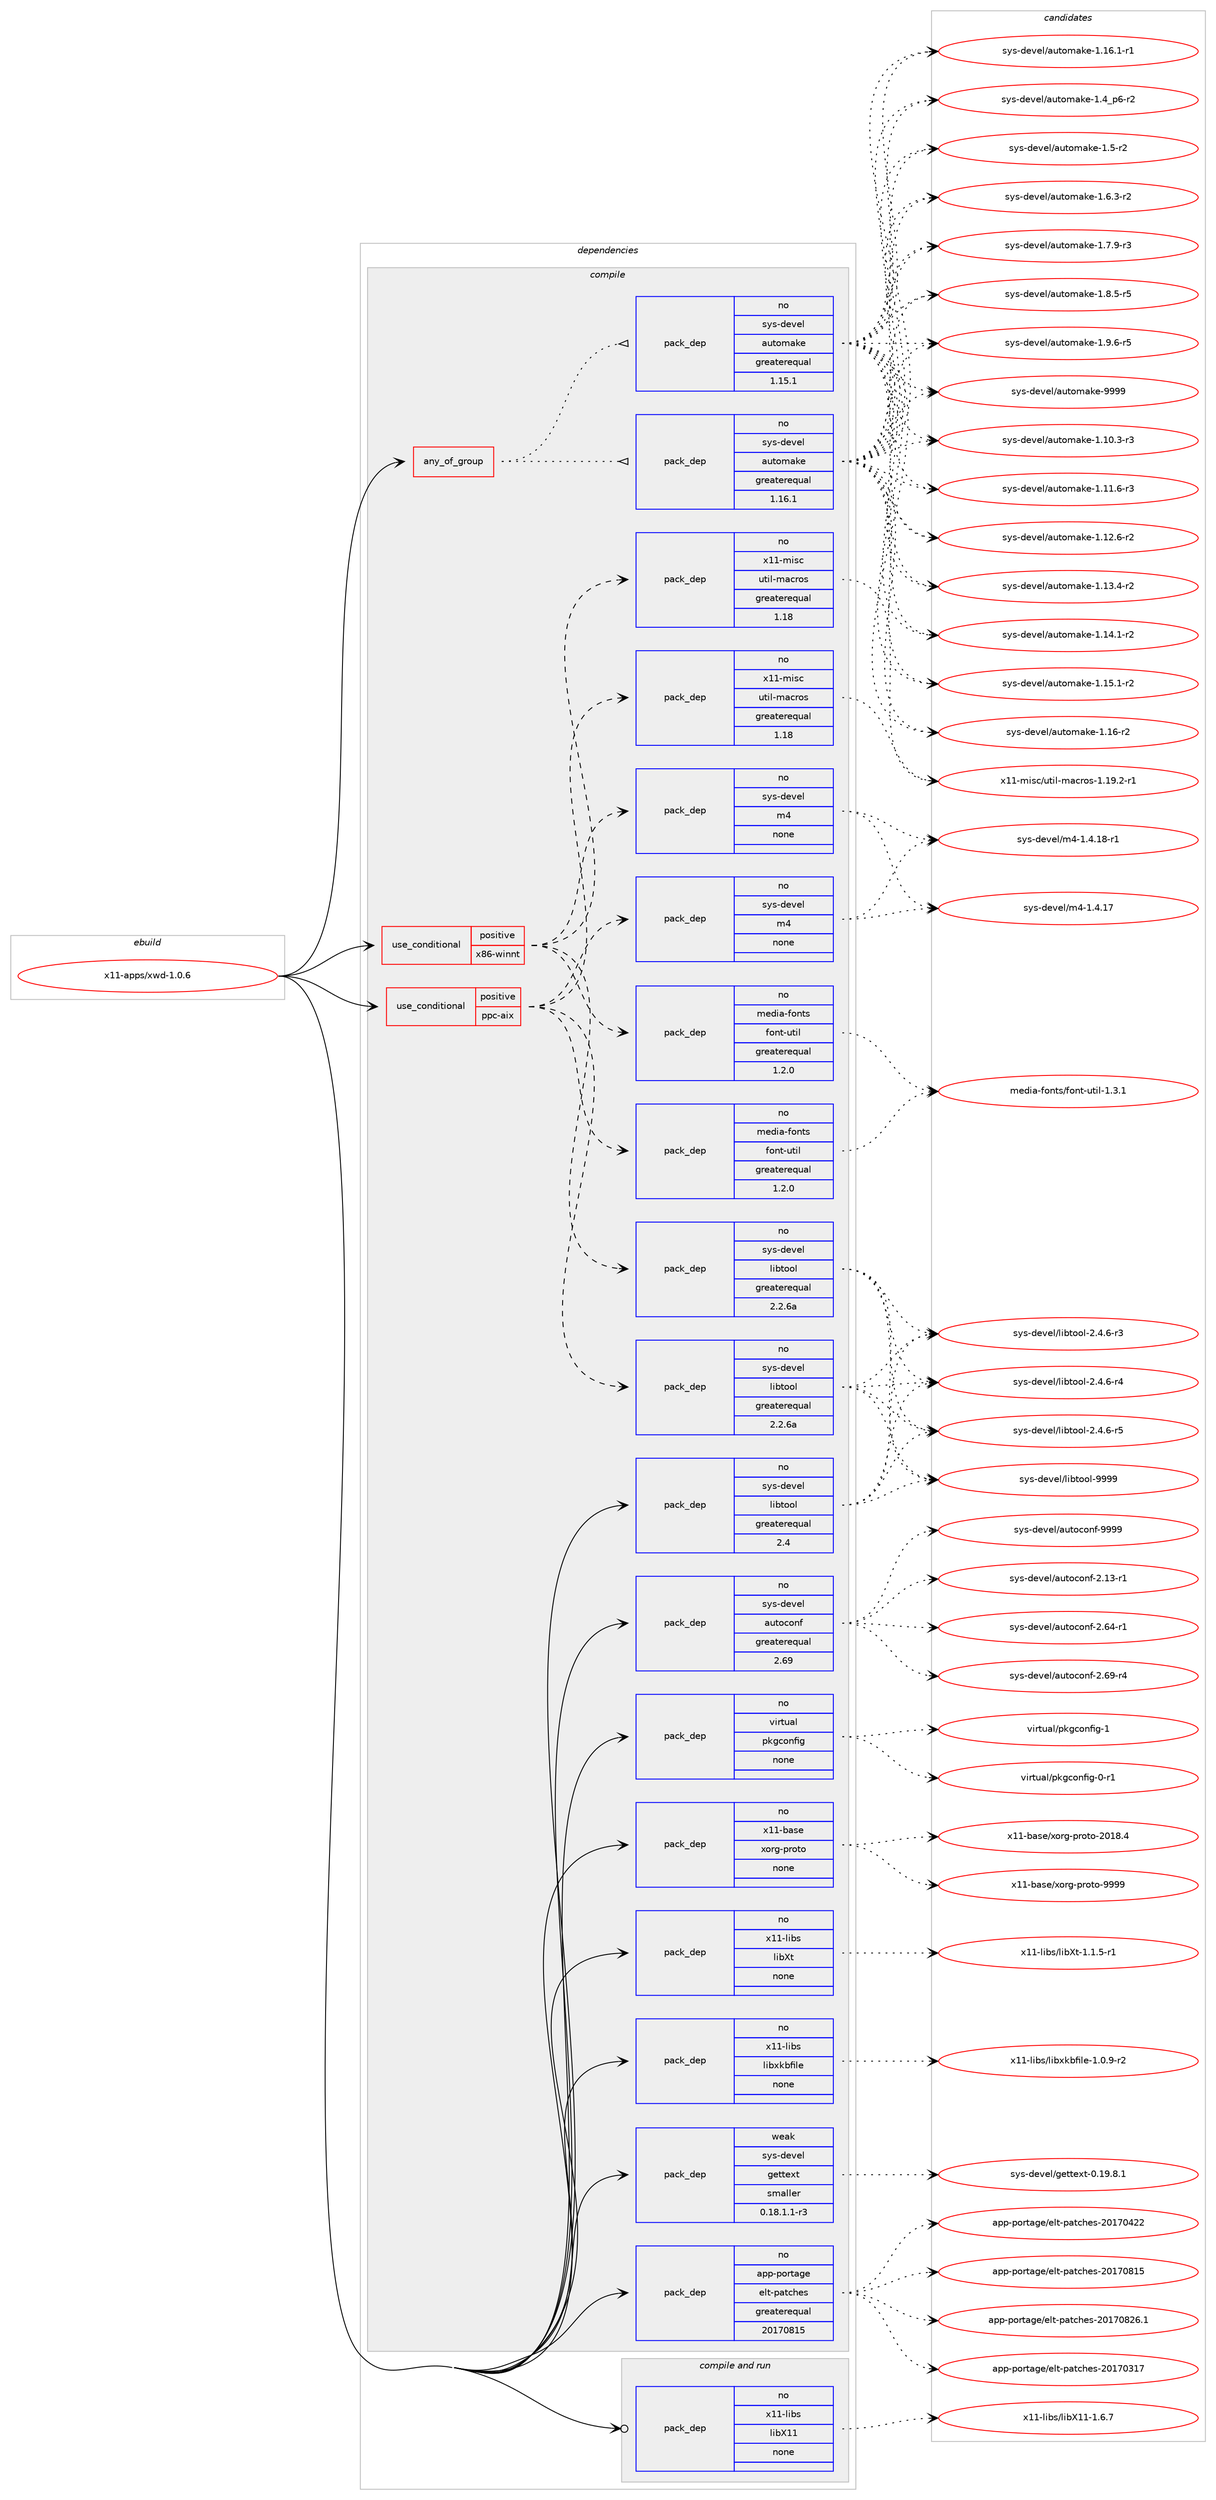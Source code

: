 digraph prolog {

# *************
# Graph options
# *************

newrank=true;
concentrate=true;
compound=true;
graph [rankdir=LR,fontname=Helvetica,fontsize=10,ranksep=1.5];#, ranksep=2.5, nodesep=0.2];
edge  [arrowhead=vee];
node  [fontname=Helvetica,fontsize=10];

# **********
# The ebuild
# **********

subgraph cluster_leftcol {
color=gray;
rank=same;
label=<<i>ebuild</i>>;
id [label="x11-apps/xwd-1.0.6", color=red, width=4, href="../x11-apps/xwd-1.0.6.svg"];
}

# ****************
# The dependencies
# ****************

subgraph cluster_midcol {
color=gray;
label=<<i>dependencies</i>>;
subgraph cluster_compile {
fillcolor="#eeeeee";
style=filled;
label=<<i>compile</i>>;
subgraph any28438 {
dependency1755898 [label=<<TABLE BORDER="0" CELLBORDER="1" CELLSPACING="0" CELLPADDING="4"><TR><TD CELLPADDING="10">any_of_group</TD></TR></TABLE>>, shape=none, color=red];subgraph pack1260948 {
dependency1755899 [label=<<TABLE BORDER="0" CELLBORDER="1" CELLSPACING="0" CELLPADDING="4" WIDTH="220"><TR><TD ROWSPAN="6" CELLPADDING="30">pack_dep</TD></TR><TR><TD WIDTH="110">no</TD></TR><TR><TD>sys-devel</TD></TR><TR><TD>automake</TD></TR><TR><TD>greaterequal</TD></TR><TR><TD>1.16.1</TD></TR></TABLE>>, shape=none, color=blue];
}
dependency1755898:e -> dependency1755899:w [weight=20,style="dotted",arrowhead="oinv"];
subgraph pack1260949 {
dependency1755900 [label=<<TABLE BORDER="0" CELLBORDER="1" CELLSPACING="0" CELLPADDING="4" WIDTH="220"><TR><TD ROWSPAN="6" CELLPADDING="30">pack_dep</TD></TR><TR><TD WIDTH="110">no</TD></TR><TR><TD>sys-devel</TD></TR><TR><TD>automake</TD></TR><TR><TD>greaterequal</TD></TR><TR><TD>1.15.1</TD></TR></TABLE>>, shape=none, color=blue];
}
dependency1755898:e -> dependency1755900:w [weight=20,style="dotted",arrowhead="oinv"];
}
id:e -> dependency1755898:w [weight=20,style="solid",arrowhead="vee"];
subgraph cond465509 {
dependency1755901 [label=<<TABLE BORDER="0" CELLBORDER="1" CELLSPACING="0" CELLPADDING="4"><TR><TD ROWSPAN="3" CELLPADDING="10">use_conditional</TD></TR><TR><TD>positive</TD></TR><TR><TD>ppc-aix</TD></TR></TABLE>>, shape=none, color=red];
subgraph pack1260950 {
dependency1755902 [label=<<TABLE BORDER="0" CELLBORDER="1" CELLSPACING="0" CELLPADDING="4" WIDTH="220"><TR><TD ROWSPAN="6" CELLPADDING="30">pack_dep</TD></TR><TR><TD WIDTH="110">no</TD></TR><TR><TD>sys-devel</TD></TR><TR><TD>libtool</TD></TR><TR><TD>greaterequal</TD></TR><TR><TD>2.2.6a</TD></TR></TABLE>>, shape=none, color=blue];
}
dependency1755901:e -> dependency1755902:w [weight=20,style="dashed",arrowhead="vee"];
subgraph pack1260951 {
dependency1755903 [label=<<TABLE BORDER="0" CELLBORDER="1" CELLSPACING="0" CELLPADDING="4" WIDTH="220"><TR><TD ROWSPAN="6" CELLPADDING="30">pack_dep</TD></TR><TR><TD WIDTH="110">no</TD></TR><TR><TD>sys-devel</TD></TR><TR><TD>m4</TD></TR><TR><TD>none</TD></TR><TR><TD></TD></TR></TABLE>>, shape=none, color=blue];
}
dependency1755901:e -> dependency1755903:w [weight=20,style="dashed",arrowhead="vee"];
subgraph pack1260952 {
dependency1755904 [label=<<TABLE BORDER="0" CELLBORDER="1" CELLSPACING="0" CELLPADDING="4" WIDTH="220"><TR><TD ROWSPAN="6" CELLPADDING="30">pack_dep</TD></TR><TR><TD WIDTH="110">no</TD></TR><TR><TD>x11-misc</TD></TR><TR><TD>util-macros</TD></TR><TR><TD>greaterequal</TD></TR><TR><TD>1.18</TD></TR></TABLE>>, shape=none, color=blue];
}
dependency1755901:e -> dependency1755904:w [weight=20,style="dashed",arrowhead="vee"];
subgraph pack1260953 {
dependency1755905 [label=<<TABLE BORDER="0" CELLBORDER="1" CELLSPACING="0" CELLPADDING="4" WIDTH="220"><TR><TD ROWSPAN="6" CELLPADDING="30">pack_dep</TD></TR><TR><TD WIDTH="110">no</TD></TR><TR><TD>media-fonts</TD></TR><TR><TD>font-util</TD></TR><TR><TD>greaterequal</TD></TR><TR><TD>1.2.0</TD></TR></TABLE>>, shape=none, color=blue];
}
dependency1755901:e -> dependency1755905:w [weight=20,style="dashed",arrowhead="vee"];
}
id:e -> dependency1755901:w [weight=20,style="solid",arrowhead="vee"];
subgraph cond465510 {
dependency1755906 [label=<<TABLE BORDER="0" CELLBORDER="1" CELLSPACING="0" CELLPADDING="4"><TR><TD ROWSPAN="3" CELLPADDING="10">use_conditional</TD></TR><TR><TD>positive</TD></TR><TR><TD>x86-winnt</TD></TR></TABLE>>, shape=none, color=red];
subgraph pack1260954 {
dependency1755907 [label=<<TABLE BORDER="0" CELLBORDER="1" CELLSPACING="0" CELLPADDING="4" WIDTH="220"><TR><TD ROWSPAN="6" CELLPADDING="30">pack_dep</TD></TR><TR><TD WIDTH="110">no</TD></TR><TR><TD>sys-devel</TD></TR><TR><TD>libtool</TD></TR><TR><TD>greaterequal</TD></TR><TR><TD>2.2.6a</TD></TR></TABLE>>, shape=none, color=blue];
}
dependency1755906:e -> dependency1755907:w [weight=20,style="dashed",arrowhead="vee"];
subgraph pack1260955 {
dependency1755908 [label=<<TABLE BORDER="0" CELLBORDER="1" CELLSPACING="0" CELLPADDING="4" WIDTH="220"><TR><TD ROWSPAN="6" CELLPADDING="30">pack_dep</TD></TR><TR><TD WIDTH="110">no</TD></TR><TR><TD>sys-devel</TD></TR><TR><TD>m4</TD></TR><TR><TD>none</TD></TR><TR><TD></TD></TR></TABLE>>, shape=none, color=blue];
}
dependency1755906:e -> dependency1755908:w [weight=20,style="dashed",arrowhead="vee"];
subgraph pack1260956 {
dependency1755909 [label=<<TABLE BORDER="0" CELLBORDER="1" CELLSPACING="0" CELLPADDING="4" WIDTH="220"><TR><TD ROWSPAN="6" CELLPADDING="30">pack_dep</TD></TR><TR><TD WIDTH="110">no</TD></TR><TR><TD>x11-misc</TD></TR><TR><TD>util-macros</TD></TR><TR><TD>greaterequal</TD></TR><TR><TD>1.18</TD></TR></TABLE>>, shape=none, color=blue];
}
dependency1755906:e -> dependency1755909:w [weight=20,style="dashed",arrowhead="vee"];
subgraph pack1260957 {
dependency1755910 [label=<<TABLE BORDER="0" CELLBORDER="1" CELLSPACING="0" CELLPADDING="4" WIDTH="220"><TR><TD ROWSPAN="6" CELLPADDING="30">pack_dep</TD></TR><TR><TD WIDTH="110">no</TD></TR><TR><TD>media-fonts</TD></TR><TR><TD>font-util</TD></TR><TR><TD>greaterequal</TD></TR><TR><TD>1.2.0</TD></TR></TABLE>>, shape=none, color=blue];
}
dependency1755906:e -> dependency1755910:w [weight=20,style="dashed",arrowhead="vee"];
}
id:e -> dependency1755906:w [weight=20,style="solid",arrowhead="vee"];
subgraph pack1260958 {
dependency1755911 [label=<<TABLE BORDER="0" CELLBORDER="1" CELLSPACING="0" CELLPADDING="4" WIDTH="220"><TR><TD ROWSPAN="6" CELLPADDING="30">pack_dep</TD></TR><TR><TD WIDTH="110">no</TD></TR><TR><TD>app-portage</TD></TR><TR><TD>elt-patches</TD></TR><TR><TD>greaterequal</TD></TR><TR><TD>20170815</TD></TR></TABLE>>, shape=none, color=blue];
}
id:e -> dependency1755911:w [weight=20,style="solid",arrowhead="vee"];
subgraph pack1260959 {
dependency1755912 [label=<<TABLE BORDER="0" CELLBORDER="1" CELLSPACING="0" CELLPADDING="4" WIDTH="220"><TR><TD ROWSPAN="6" CELLPADDING="30">pack_dep</TD></TR><TR><TD WIDTH="110">no</TD></TR><TR><TD>sys-devel</TD></TR><TR><TD>autoconf</TD></TR><TR><TD>greaterequal</TD></TR><TR><TD>2.69</TD></TR></TABLE>>, shape=none, color=blue];
}
id:e -> dependency1755912:w [weight=20,style="solid",arrowhead="vee"];
subgraph pack1260960 {
dependency1755913 [label=<<TABLE BORDER="0" CELLBORDER="1" CELLSPACING="0" CELLPADDING="4" WIDTH="220"><TR><TD ROWSPAN="6" CELLPADDING="30">pack_dep</TD></TR><TR><TD WIDTH="110">no</TD></TR><TR><TD>sys-devel</TD></TR><TR><TD>libtool</TD></TR><TR><TD>greaterequal</TD></TR><TR><TD>2.4</TD></TR></TABLE>>, shape=none, color=blue];
}
id:e -> dependency1755913:w [weight=20,style="solid",arrowhead="vee"];
subgraph pack1260961 {
dependency1755914 [label=<<TABLE BORDER="0" CELLBORDER="1" CELLSPACING="0" CELLPADDING="4" WIDTH="220"><TR><TD ROWSPAN="6" CELLPADDING="30">pack_dep</TD></TR><TR><TD WIDTH="110">no</TD></TR><TR><TD>virtual</TD></TR><TR><TD>pkgconfig</TD></TR><TR><TD>none</TD></TR><TR><TD></TD></TR></TABLE>>, shape=none, color=blue];
}
id:e -> dependency1755914:w [weight=20,style="solid",arrowhead="vee"];
subgraph pack1260962 {
dependency1755915 [label=<<TABLE BORDER="0" CELLBORDER="1" CELLSPACING="0" CELLPADDING="4" WIDTH="220"><TR><TD ROWSPAN="6" CELLPADDING="30">pack_dep</TD></TR><TR><TD WIDTH="110">no</TD></TR><TR><TD>x11-base</TD></TR><TR><TD>xorg-proto</TD></TR><TR><TD>none</TD></TR><TR><TD></TD></TR></TABLE>>, shape=none, color=blue];
}
id:e -> dependency1755915:w [weight=20,style="solid",arrowhead="vee"];
subgraph pack1260963 {
dependency1755916 [label=<<TABLE BORDER="0" CELLBORDER="1" CELLSPACING="0" CELLPADDING="4" WIDTH="220"><TR><TD ROWSPAN="6" CELLPADDING="30">pack_dep</TD></TR><TR><TD WIDTH="110">no</TD></TR><TR><TD>x11-libs</TD></TR><TR><TD>libXt</TD></TR><TR><TD>none</TD></TR><TR><TD></TD></TR></TABLE>>, shape=none, color=blue];
}
id:e -> dependency1755916:w [weight=20,style="solid",arrowhead="vee"];
subgraph pack1260964 {
dependency1755917 [label=<<TABLE BORDER="0" CELLBORDER="1" CELLSPACING="0" CELLPADDING="4" WIDTH="220"><TR><TD ROWSPAN="6" CELLPADDING="30">pack_dep</TD></TR><TR><TD WIDTH="110">no</TD></TR><TR><TD>x11-libs</TD></TR><TR><TD>libxkbfile</TD></TR><TR><TD>none</TD></TR><TR><TD></TD></TR></TABLE>>, shape=none, color=blue];
}
id:e -> dependency1755917:w [weight=20,style="solid",arrowhead="vee"];
subgraph pack1260965 {
dependency1755918 [label=<<TABLE BORDER="0" CELLBORDER="1" CELLSPACING="0" CELLPADDING="4" WIDTH="220"><TR><TD ROWSPAN="6" CELLPADDING="30">pack_dep</TD></TR><TR><TD WIDTH="110">weak</TD></TR><TR><TD>sys-devel</TD></TR><TR><TD>gettext</TD></TR><TR><TD>smaller</TD></TR><TR><TD>0.18.1.1-r3</TD></TR></TABLE>>, shape=none, color=blue];
}
id:e -> dependency1755918:w [weight=20,style="solid",arrowhead="vee"];
}
subgraph cluster_compileandrun {
fillcolor="#eeeeee";
style=filled;
label=<<i>compile and run</i>>;
subgraph pack1260966 {
dependency1755919 [label=<<TABLE BORDER="0" CELLBORDER="1" CELLSPACING="0" CELLPADDING="4" WIDTH="220"><TR><TD ROWSPAN="6" CELLPADDING="30">pack_dep</TD></TR><TR><TD WIDTH="110">no</TD></TR><TR><TD>x11-libs</TD></TR><TR><TD>libX11</TD></TR><TR><TD>none</TD></TR><TR><TD></TD></TR></TABLE>>, shape=none, color=blue];
}
id:e -> dependency1755919:w [weight=20,style="solid",arrowhead="odotvee"];
}
subgraph cluster_run {
fillcolor="#eeeeee";
style=filled;
label=<<i>run</i>>;
}
}

# **************
# The candidates
# **************

subgraph cluster_choices {
rank=same;
color=gray;
label=<<i>candidates</i>>;

subgraph choice1260948 {
color=black;
nodesep=1;
choice11512111545100101118101108479711711611110997107101454946494846514511451 [label="sys-devel/automake-1.10.3-r3", color=red, width=4,href="../sys-devel/automake-1.10.3-r3.svg"];
choice11512111545100101118101108479711711611110997107101454946494946544511451 [label="sys-devel/automake-1.11.6-r3", color=red, width=4,href="../sys-devel/automake-1.11.6-r3.svg"];
choice11512111545100101118101108479711711611110997107101454946495046544511450 [label="sys-devel/automake-1.12.6-r2", color=red, width=4,href="../sys-devel/automake-1.12.6-r2.svg"];
choice11512111545100101118101108479711711611110997107101454946495146524511450 [label="sys-devel/automake-1.13.4-r2", color=red, width=4,href="../sys-devel/automake-1.13.4-r2.svg"];
choice11512111545100101118101108479711711611110997107101454946495246494511450 [label="sys-devel/automake-1.14.1-r2", color=red, width=4,href="../sys-devel/automake-1.14.1-r2.svg"];
choice11512111545100101118101108479711711611110997107101454946495346494511450 [label="sys-devel/automake-1.15.1-r2", color=red, width=4,href="../sys-devel/automake-1.15.1-r2.svg"];
choice1151211154510010111810110847971171161111099710710145494649544511450 [label="sys-devel/automake-1.16-r2", color=red, width=4,href="../sys-devel/automake-1.16-r2.svg"];
choice11512111545100101118101108479711711611110997107101454946495446494511449 [label="sys-devel/automake-1.16.1-r1", color=red, width=4,href="../sys-devel/automake-1.16.1-r1.svg"];
choice115121115451001011181011084797117116111109971071014549465295112544511450 [label="sys-devel/automake-1.4_p6-r2", color=red, width=4,href="../sys-devel/automake-1.4_p6-r2.svg"];
choice11512111545100101118101108479711711611110997107101454946534511450 [label="sys-devel/automake-1.5-r2", color=red, width=4,href="../sys-devel/automake-1.5-r2.svg"];
choice115121115451001011181011084797117116111109971071014549465446514511450 [label="sys-devel/automake-1.6.3-r2", color=red, width=4,href="../sys-devel/automake-1.6.3-r2.svg"];
choice115121115451001011181011084797117116111109971071014549465546574511451 [label="sys-devel/automake-1.7.9-r3", color=red, width=4,href="../sys-devel/automake-1.7.9-r3.svg"];
choice115121115451001011181011084797117116111109971071014549465646534511453 [label="sys-devel/automake-1.8.5-r5", color=red, width=4,href="../sys-devel/automake-1.8.5-r5.svg"];
choice115121115451001011181011084797117116111109971071014549465746544511453 [label="sys-devel/automake-1.9.6-r5", color=red, width=4,href="../sys-devel/automake-1.9.6-r5.svg"];
choice115121115451001011181011084797117116111109971071014557575757 [label="sys-devel/automake-9999", color=red, width=4,href="../sys-devel/automake-9999.svg"];
dependency1755899:e -> choice11512111545100101118101108479711711611110997107101454946494846514511451:w [style=dotted,weight="100"];
dependency1755899:e -> choice11512111545100101118101108479711711611110997107101454946494946544511451:w [style=dotted,weight="100"];
dependency1755899:e -> choice11512111545100101118101108479711711611110997107101454946495046544511450:w [style=dotted,weight="100"];
dependency1755899:e -> choice11512111545100101118101108479711711611110997107101454946495146524511450:w [style=dotted,weight="100"];
dependency1755899:e -> choice11512111545100101118101108479711711611110997107101454946495246494511450:w [style=dotted,weight="100"];
dependency1755899:e -> choice11512111545100101118101108479711711611110997107101454946495346494511450:w [style=dotted,weight="100"];
dependency1755899:e -> choice1151211154510010111810110847971171161111099710710145494649544511450:w [style=dotted,weight="100"];
dependency1755899:e -> choice11512111545100101118101108479711711611110997107101454946495446494511449:w [style=dotted,weight="100"];
dependency1755899:e -> choice115121115451001011181011084797117116111109971071014549465295112544511450:w [style=dotted,weight="100"];
dependency1755899:e -> choice11512111545100101118101108479711711611110997107101454946534511450:w [style=dotted,weight="100"];
dependency1755899:e -> choice115121115451001011181011084797117116111109971071014549465446514511450:w [style=dotted,weight="100"];
dependency1755899:e -> choice115121115451001011181011084797117116111109971071014549465546574511451:w [style=dotted,weight="100"];
dependency1755899:e -> choice115121115451001011181011084797117116111109971071014549465646534511453:w [style=dotted,weight="100"];
dependency1755899:e -> choice115121115451001011181011084797117116111109971071014549465746544511453:w [style=dotted,weight="100"];
dependency1755899:e -> choice115121115451001011181011084797117116111109971071014557575757:w [style=dotted,weight="100"];
}
subgraph choice1260949 {
color=black;
nodesep=1;
choice11512111545100101118101108479711711611110997107101454946494846514511451 [label="sys-devel/automake-1.10.3-r3", color=red, width=4,href="../sys-devel/automake-1.10.3-r3.svg"];
choice11512111545100101118101108479711711611110997107101454946494946544511451 [label="sys-devel/automake-1.11.6-r3", color=red, width=4,href="../sys-devel/automake-1.11.6-r3.svg"];
choice11512111545100101118101108479711711611110997107101454946495046544511450 [label="sys-devel/automake-1.12.6-r2", color=red, width=4,href="../sys-devel/automake-1.12.6-r2.svg"];
choice11512111545100101118101108479711711611110997107101454946495146524511450 [label="sys-devel/automake-1.13.4-r2", color=red, width=4,href="../sys-devel/automake-1.13.4-r2.svg"];
choice11512111545100101118101108479711711611110997107101454946495246494511450 [label="sys-devel/automake-1.14.1-r2", color=red, width=4,href="../sys-devel/automake-1.14.1-r2.svg"];
choice11512111545100101118101108479711711611110997107101454946495346494511450 [label="sys-devel/automake-1.15.1-r2", color=red, width=4,href="../sys-devel/automake-1.15.1-r2.svg"];
choice1151211154510010111810110847971171161111099710710145494649544511450 [label="sys-devel/automake-1.16-r2", color=red, width=4,href="../sys-devel/automake-1.16-r2.svg"];
choice11512111545100101118101108479711711611110997107101454946495446494511449 [label="sys-devel/automake-1.16.1-r1", color=red, width=4,href="../sys-devel/automake-1.16.1-r1.svg"];
choice115121115451001011181011084797117116111109971071014549465295112544511450 [label="sys-devel/automake-1.4_p6-r2", color=red, width=4,href="../sys-devel/automake-1.4_p6-r2.svg"];
choice11512111545100101118101108479711711611110997107101454946534511450 [label="sys-devel/automake-1.5-r2", color=red, width=4,href="../sys-devel/automake-1.5-r2.svg"];
choice115121115451001011181011084797117116111109971071014549465446514511450 [label="sys-devel/automake-1.6.3-r2", color=red, width=4,href="../sys-devel/automake-1.6.3-r2.svg"];
choice115121115451001011181011084797117116111109971071014549465546574511451 [label="sys-devel/automake-1.7.9-r3", color=red, width=4,href="../sys-devel/automake-1.7.9-r3.svg"];
choice115121115451001011181011084797117116111109971071014549465646534511453 [label="sys-devel/automake-1.8.5-r5", color=red, width=4,href="../sys-devel/automake-1.8.5-r5.svg"];
choice115121115451001011181011084797117116111109971071014549465746544511453 [label="sys-devel/automake-1.9.6-r5", color=red, width=4,href="../sys-devel/automake-1.9.6-r5.svg"];
choice115121115451001011181011084797117116111109971071014557575757 [label="sys-devel/automake-9999", color=red, width=4,href="../sys-devel/automake-9999.svg"];
dependency1755900:e -> choice11512111545100101118101108479711711611110997107101454946494846514511451:w [style=dotted,weight="100"];
dependency1755900:e -> choice11512111545100101118101108479711711611110997107101454946494946544511451:w [style=dotted,weight="100"];
dependency1755900:e -> choice11512111545100101118101108479711711611110997107101454946495046544511450:w [style=dotted,weight="100"];
dependency1755900:e -> choice11512111545100101118101108479711711611110997107101454946495146524511450:w [style=dotted,weight="100"];
dependency1755900:e -> choice11512111545100101118101108479711711611110997107101454946495246494511450:w [style=dotted,weight="100"];
dependency1755900:e -> choice11512111545100101118101108479711711611110997107101454946495346494511450:w [style=dotted,weight="100"];
dependency1755900:e -> choice1151211154510010111810110847971171161111099710710145494649544511450:w [style=dotted,weight="100"];
dependency1755900:e -> choice11512111545100101118101108479711711611110997107101454946495446494511449:w [style=dotted,weight="100"];
dependency1755900:e -> choice115121115451001011181011084797117116111109971071014549465295112544511450:w [style=dotted,weight="100"];
dependency1755900:e -> choice11512111545100101118101108479711711611110997107101454946534511450:w [style=dotted,weight="100"];
dependency1755900:e -> choice115121115451001011181011084797117116111109971071014549465446514511450:w [style=dotted,weight="100"];
dependency1755900:e -> choice115121115451001011181011084797117116111109971071014549465546574511451:w [style=dotted,weight="100"];
dependency1755900:e -> choice115121115451001011181011084797117116111109971071014549465646534511453:w [style=dotted,weight="100"];
dependency1755900:e -> choice115121115451001011181011084797117116111109971071014549465746544511453:w [style=dotted,weight="100"];
dependency1755900:e -> choice115121115451001011181011084797117116111109971071014557575757:w [style=dotted,weight="100"];
}
subgraph choice1260950 {
color=black;
nodesep=1;
choice1151211154510010111810110847108105981161111111084550465246544511451 [label="sys-devel/libtool-2.4.6-r3", color=red, width=4,href="../sys-devel/libtool-2.4.6-r3.svg"];
choice1151211154510010111810110847108105981161111111084550465246544511452 [label="sys-devel/libtool-2.4.6-r4", color=red, width=4,href="../sys-devel/libtool-2.4.6-r4.svg"];
choice1151211154510010111810110847108105981161111111084550465246544511453 [label="sys-devel/libtool-2.4.6-r5", color=red, width=4,href="../sys-devel/libtool-2.4.6-r5.svg"];
choice1151211154510010111810110847108105981161111111084557575757 [label="sys-devel/libtool-9999", color=red, width=4,href="../sys-devel/libtool-9999.svg"];
dependency1755902:e -> choice1151211154510010111810110847108105981161111111084550465246544511451:w [style=dotted,weight="100"];
dependency1755902:e -> choice1151211154510010111810110847108105981161111111084550465246544511452:w [style=dotted,weight="100"];
dependency1755902:e -> choice1151211154510010111810110847108105981161111111084550465246544511453:w [style=dotted,weight="100"];
dependency1755902:e -> choice1151211154510010111810110847108105981161111111084557575757:w [style=dotted,weight="100"];
}
subgraph choice1260951 {
color=black;
nodesep=1;
choice11512111545100101118101108471095245494652464955 [label="sys-devel/m4-1.4.17", color=red, width=4,href="../sys-devel/m4-1.4.17.svg"];
choice115121115451001011181011084710952454946524649564511449 [label="sys-devel/m4-1.4.18-r1", color=red, width=4,href="../sys-devel/m4-1.4.18-r1.svg"];
dependency1755903:e -> choice11512111545100101118101108471095245494652464955:w [style=dotted,weight="100"];
dependency1755903:e -> choice115121115451001011181011084710952454946524649564511449:w [style=dotted,weight="100"];
}
subgraph choice1260952 {
color=black;
nodesep=1;
choice1204949451091051159947117116105108451099799114111115454946495746504511449 [label="x11-misc/util-macros-1.19.2-r1", color=red, width=4,href="../x11-misc/util-macros-1.19.2-r1.svg"];
dependency1755904:e -> choice1204949451091051159947117116105108451099799114111115454946495746504511449:w [style=dotted,weight="100"];
}
subgraph choice1260953 {
color=black;
nodesep=1;
choice10910110010597451021111101161154710211111011645117116105108454946514649 [label="media-fonts/font-util-1.3.1", color=red, width=4,href="../media-fonts/font-util-1.3.1.svg"];
dependency1755905:e -> choice10910110010597451021111101161154710211111011645117116105108454946514649:w [style=dotted,weight="100"];
}
subgraph choice1260954 {
color=black;
nodesep=1;
choice1151211154510010111810110847108105981161111111084550465246544511451 [label="sys-devel/libtool-2.4.6-r3", color=red, width=4,href="../sys-devel/libtool-2.4.6-r3.svg"];
choice1151211154510010111810110847108105981161111111084550465246544511452 [label="sys-devel/libtool-2.4.6-r4", color=red, width=4,href="../sys-devel/libtool-2.4.6-r4.svg"];
choice1151211154510010111810110847108105981161111111084550465246544511453 [label="sys-devel/libtool-2.4.6-r5", color=red, width=4,href="../sys-devel/libtool-2.4.6-r5.svg"];
choice1151211154510010111810110847108105981161111111084557575757 [label="sys-devel/libtool-9999", color=red, width=4,href="../sys-devel/libtool-9999.svg"];
dependency1755907:e -> choice1151211154510010111810110847108105981161111111084550465246544511451:w [style=dotted,weight="100"];
dependency1755907:e -> choice1151211154510010111810110847108105981161111111084550465246544511452:w [style=dotted,weight="100"];
dependency1755907:e -> choice1151211154510010111810110847108105981161111111084550465246544511453:w [style=dotted,weight="100"];
dependency1755907:e -> choice1151211154510010111810110847108105981161111111084557575757:w [style=dotted,weight="100"];
}
subgraph choice1260955 {
color=black;
nodesep=1;
choice11512111545100101118101108471095245494652464955 [label="sys-devel/m4-1.4.17", color=red, width=4,href="../sys-devel/m4-1.4.17.svg"];
choice115121115451001011181011084710952454946524649564511449 [label="sys-devel/m4-1.4.18-r1", color=red, width=4,href="../sys-devel/m4-1.4.18-r1.svg"];
dependency1755908:e -> choice11512111545100101118101108471095245494652464955:w [style=dotted,weight="100"];
dependency1755908:e -> choice115121115451001011181011084710952454946524649564511449:w [style=dotted,weight="100"];
}
subgraph choice1260956 {
color=black;
nodesep=1;
choice1204949451091051159947117116105108451099799114111115454946495746504511449 [label="x11-misc/util-macros-1.19.2-r1", color=red, width=4,href="../x11-misc/util-macros-1.19.2-r1.svg"];
dependency1755909:e -> choice1204949451091051159947117116105108451099799114111115454946495746504511449:w [style=dotted,weight="100"];
}
subgraph choice1260957 {
color=black;
nodesep=1;
choice10910110010597451021111101161154710211111011645117116105108454946514649 [label="media-fonts/font-util-1.3.1", color=red, width=4,href="../media-fonts/font-util-1.3.1.svg"];
dependency1755910:e -> choice10910110010597451021111101161154710211111011645117116105108454946514649:w [style=dotted,weight="100"];
}
subgraph choice1260958 {
color=black;
nodesep=1;
choice97112112451121111141169710310147101108116451129711699104101115455048495548514955 [label="app-portage/elt-patches-20170317", color=red, width=4,href="../app-portage/elt-patches-20170317.svg"];
choice97112112451121111141169710310147101108116451129711699104101115455048495548525050 [label="app-portage/elt-patches-20170422", color=red, width=4,href="../app-portage/elt-patches-20170422.svg"];
choice97112112451121111141169710310147101108116451129711699104101115455048495548564953 [label="app-portage/elt-patches-20170815", color=red, width=4,href="../app-portage/elt-patches-20170815.svg"];
choice971121124511211111411697103101471011081164511297116991041011154550484955485650544649 [label="app-portage/elt-patches-20170826.1", color=red, width=4,href="../app-portage/elt-patches-20170826.1.svg"];
dependency1755911:e -> choice97112112451121111141169710310147101108116451129711699104101115455048495548514955:w [style=dotted,weight="100"];
dependency1755911:e -> choice97112112451121111141169710310147101108116451129711699104101115455048495548525050:w [style=dotted,weight="100"];
dependency1755911:e -> choice97112112451121111141169710310147101108116451129711699104101115455048495548564953:w [style=dotted,weight="100"];
dependency1755911:e -> choice971121124511211111411697103101471011081164511297116991041011154550484955485650544649:w [style=dotted,weight="100"];
}
subgraph choice1260959 {
color=black;
nodesep=1;
choice1151211154510010111810110847971171161119911111010245504649514511449 [label="sys-devel/autoconf-2.13-r1", color=red, width=4,href="../sys-devel/autoconf-2.13-r1.svg"];
choice1151211154510010111810110847971171161119911111010245504654524511449 [label="sys-devel/autoconf-2.64-r1", color=red, width=4,href="../sys-devel/autoconf-2.64-r1.svg"];
choice1151211154510010111810110847971171161119911111010245504654574511452 [label="sys-devel/autoconf-2.69-r4", color=red, width=4,href="../sys-devel/autoconf-2.69-r4.svg"];
choice115121115451001011181011084797117116111991111101024557575757 [label="sys-devel/autoconf-9999", color=red, width=4,href="../sys-devel/autoconf-9999.svg"];
dependency1755912:e -> choice1151211154510010111810110847971171161119911111010245504649514511449:w [style=dotted,weight="100"];
dependency1755912:e -> choice1151211154510010111810110847971171161119911111010245504654524511449:w [style=dotted,weight="100"];
dependency1755912:e -> choice1151211154510010111810110847971171161119911111010245504654574511452:w [style=dotted,weight="100"];
dependency1755912:e -> choice115121115451001011181011084797117116111991111101024557575757:w [style=dotted,weight="100"];
}
subgraph choice1260960 {
color=black;
nodesep=1;
choice1151211154510010111810110847108105981161111111084550465246544511451 [label="sys-devel/libtool-2.4.6-r3", color=red, width=4,href="../sys-devel/libtool-2.4.6-r3.svg"];
choice1151211154510010111810110847108105981161111111084550465246544511452 [label="sys-devel/libtool-2.4.6-r4", color=red, width=4,href="../sys-devel/libtool-2.4.6-r4.svg"];
choice1151211154510010111810110847108105981161111111084550465246544511453 [label="sys-devel/libtool-2.4.6-r5", color=red, width=4,href="../sys-devel/libtool-2.4.6-r5.svg"];
choice1151211154510010111810110847108105981161111111084557575757 [label="sys-devel/libtool-9999", color=red, width=4,href="../sys-devel/libtool-9999.svg"];
dependency1755913:e -> choice1151211154510010111810110847108105981161111111084550465246544511451:w [style=dotted,weight="100"];
dependency1755913:e -> choice1151211154510010111810110847108105981161111111084550465246544511452:w [style=dotted,weight="100"];
dependency1755913:e -> choice1151211154510010111810110847108105981161111111084550465246544511453:w [style=dotted,weight="100"];
dependency1755913:e -> choice1151211154510010111810110847108105981161111111084557575757:w [style=dotted,weight="100"];
}
subgraph choice1260961 {
color=black;
nodesep=1;
choice11810511411611797108471121071039911111010210510345484511449 [label="virtual/pkgconfig-0-r1", color=red, width=4,href="../virtual/pkgconfig-0-r1.svg"];
choice1181051141161179710847112107103991111101021051034549 [label="virtual/pkgconfig-1", color=red, width=4,href="../virtual/pkgconfig-1.svg"];
dependency1755914:e -> choice11810511411611797108471121071039911111010210510345484511449:w [style=dotted,weight="100"];
dependency1755914:e -> choice1181051141161179710847112107103991111101021051034549:w [style=dotted,weight="100"];
}
subgraph choice1260962 {
color=black;
nodesep=1;
choice1204949459897115101471201111141034511211411111611145504849564652 [label="x11-base/xorg-proto-2018.4", color=red, width=4,href="../x11-base/xorg-proto-2018.4.svg"];
choice120494945989711510147120111114103451121141111161114557575757 [label="x11-base/xorg-proto-9999", color=red, width=4,href="../x11-base/xorg-proto-9999.svg"];
dependency1755915:e -> choice1204949459897115101471201111141034511211411111611145504849564652:w [style=dotted,weight="100"];
dependency1755915:e -> choice120494945989711510147120111114103451121141111161114557575757:w [style=dotted,weight="100"];
}
subgraph choice1260963 {
color=black;
nodesep=1;
choice120494945108105981154710810598881164549464946534511449 [label="x11-libs/libXt-1.1.5-r1", color=red, width=4,href="../x11-libs/libXt-1.1.5-r1.svg"];
dependency1755916:e -> choice120494945108105981154710810598881164549464946534511449:w [style=dotted,weight="100"];
}
subgraph choice1260964 {
color=black;
nodesep=1;
choice120494945108105981154710810598120107981021051081014549464846574511450 [label="x11-libs/libxkbfile-1.0.9-r2", color=red, width=4,href="../x11-libs/libxkbfile-1.0.9-r2.svg"];
dependency1755917:e -> choice120494945108105981154710810598120107981021051081014549464846574511450:w [style=dotted,weight="100"];
}
subgraph choice1260965 {
color=black;
nodesep=1;
choice1151211154510010111810110847103101116116101120116454846495746564649 [label="sys-devel/gettext-0.19.8.1", color=red, width=4,href="../sys-devel/gettext-0.19.8.1.svg"];
dependency1755918:e -> choice1151211154510010111810110847103101116116101120116454846495746564649:w [style=dotted,weight="100"];
}
subgraph choice1260966 {
color=black;
nodesep=1;
choice120494945108105981154710810598884949454946544655 [label="x11-libs/libX11-1.6.7", color=red, width=4,href="../x11-libs/libX11-1.6.7.svg"];
dependency1755919:e -> choice120494945108105981154710810598884949454946544655:w [style=dotted,weight="100"];
}
}

}
